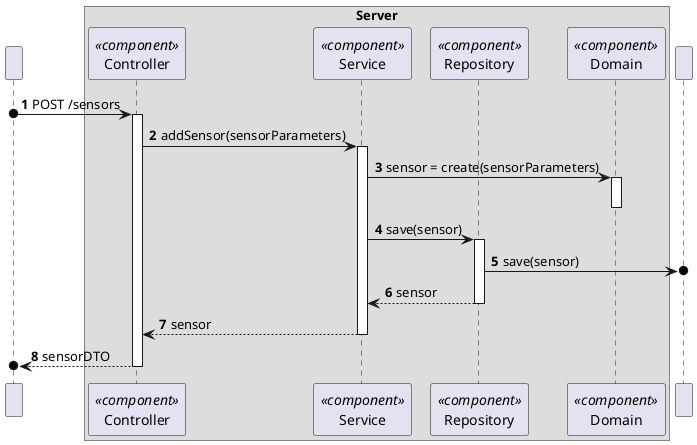 @startuml
'https://plantuml.com/sequence-diagram
!pragma layout smetana

autonumber

participant " " as HTTP

box "Server"
    participant "Controller" as CTRL<<component>>
    participant "Service" as SV<<component>>
    participant "Repository" as RP<<component>>
     participant "Domain" as Domain<<component>>

end box
participant " " as BD


HTTP o-> CTRL : POST /sensors
activate CTRL

CTRL -> SV : addSensor(sensorParameters)

activate SV

SV -> Domain: sensor = create(sensorParameters)
activate Domain
deactivate Domain

SV -> RP : save(sensor)
activate RP

RP ->o BD : save(sensor)

RP --> SV : sensor
deactivate RP

SV --> CTRL : sensor
deactivate SV

CTRL -->o HTTP : sensorDTO
deactivate CTRL


@enduml